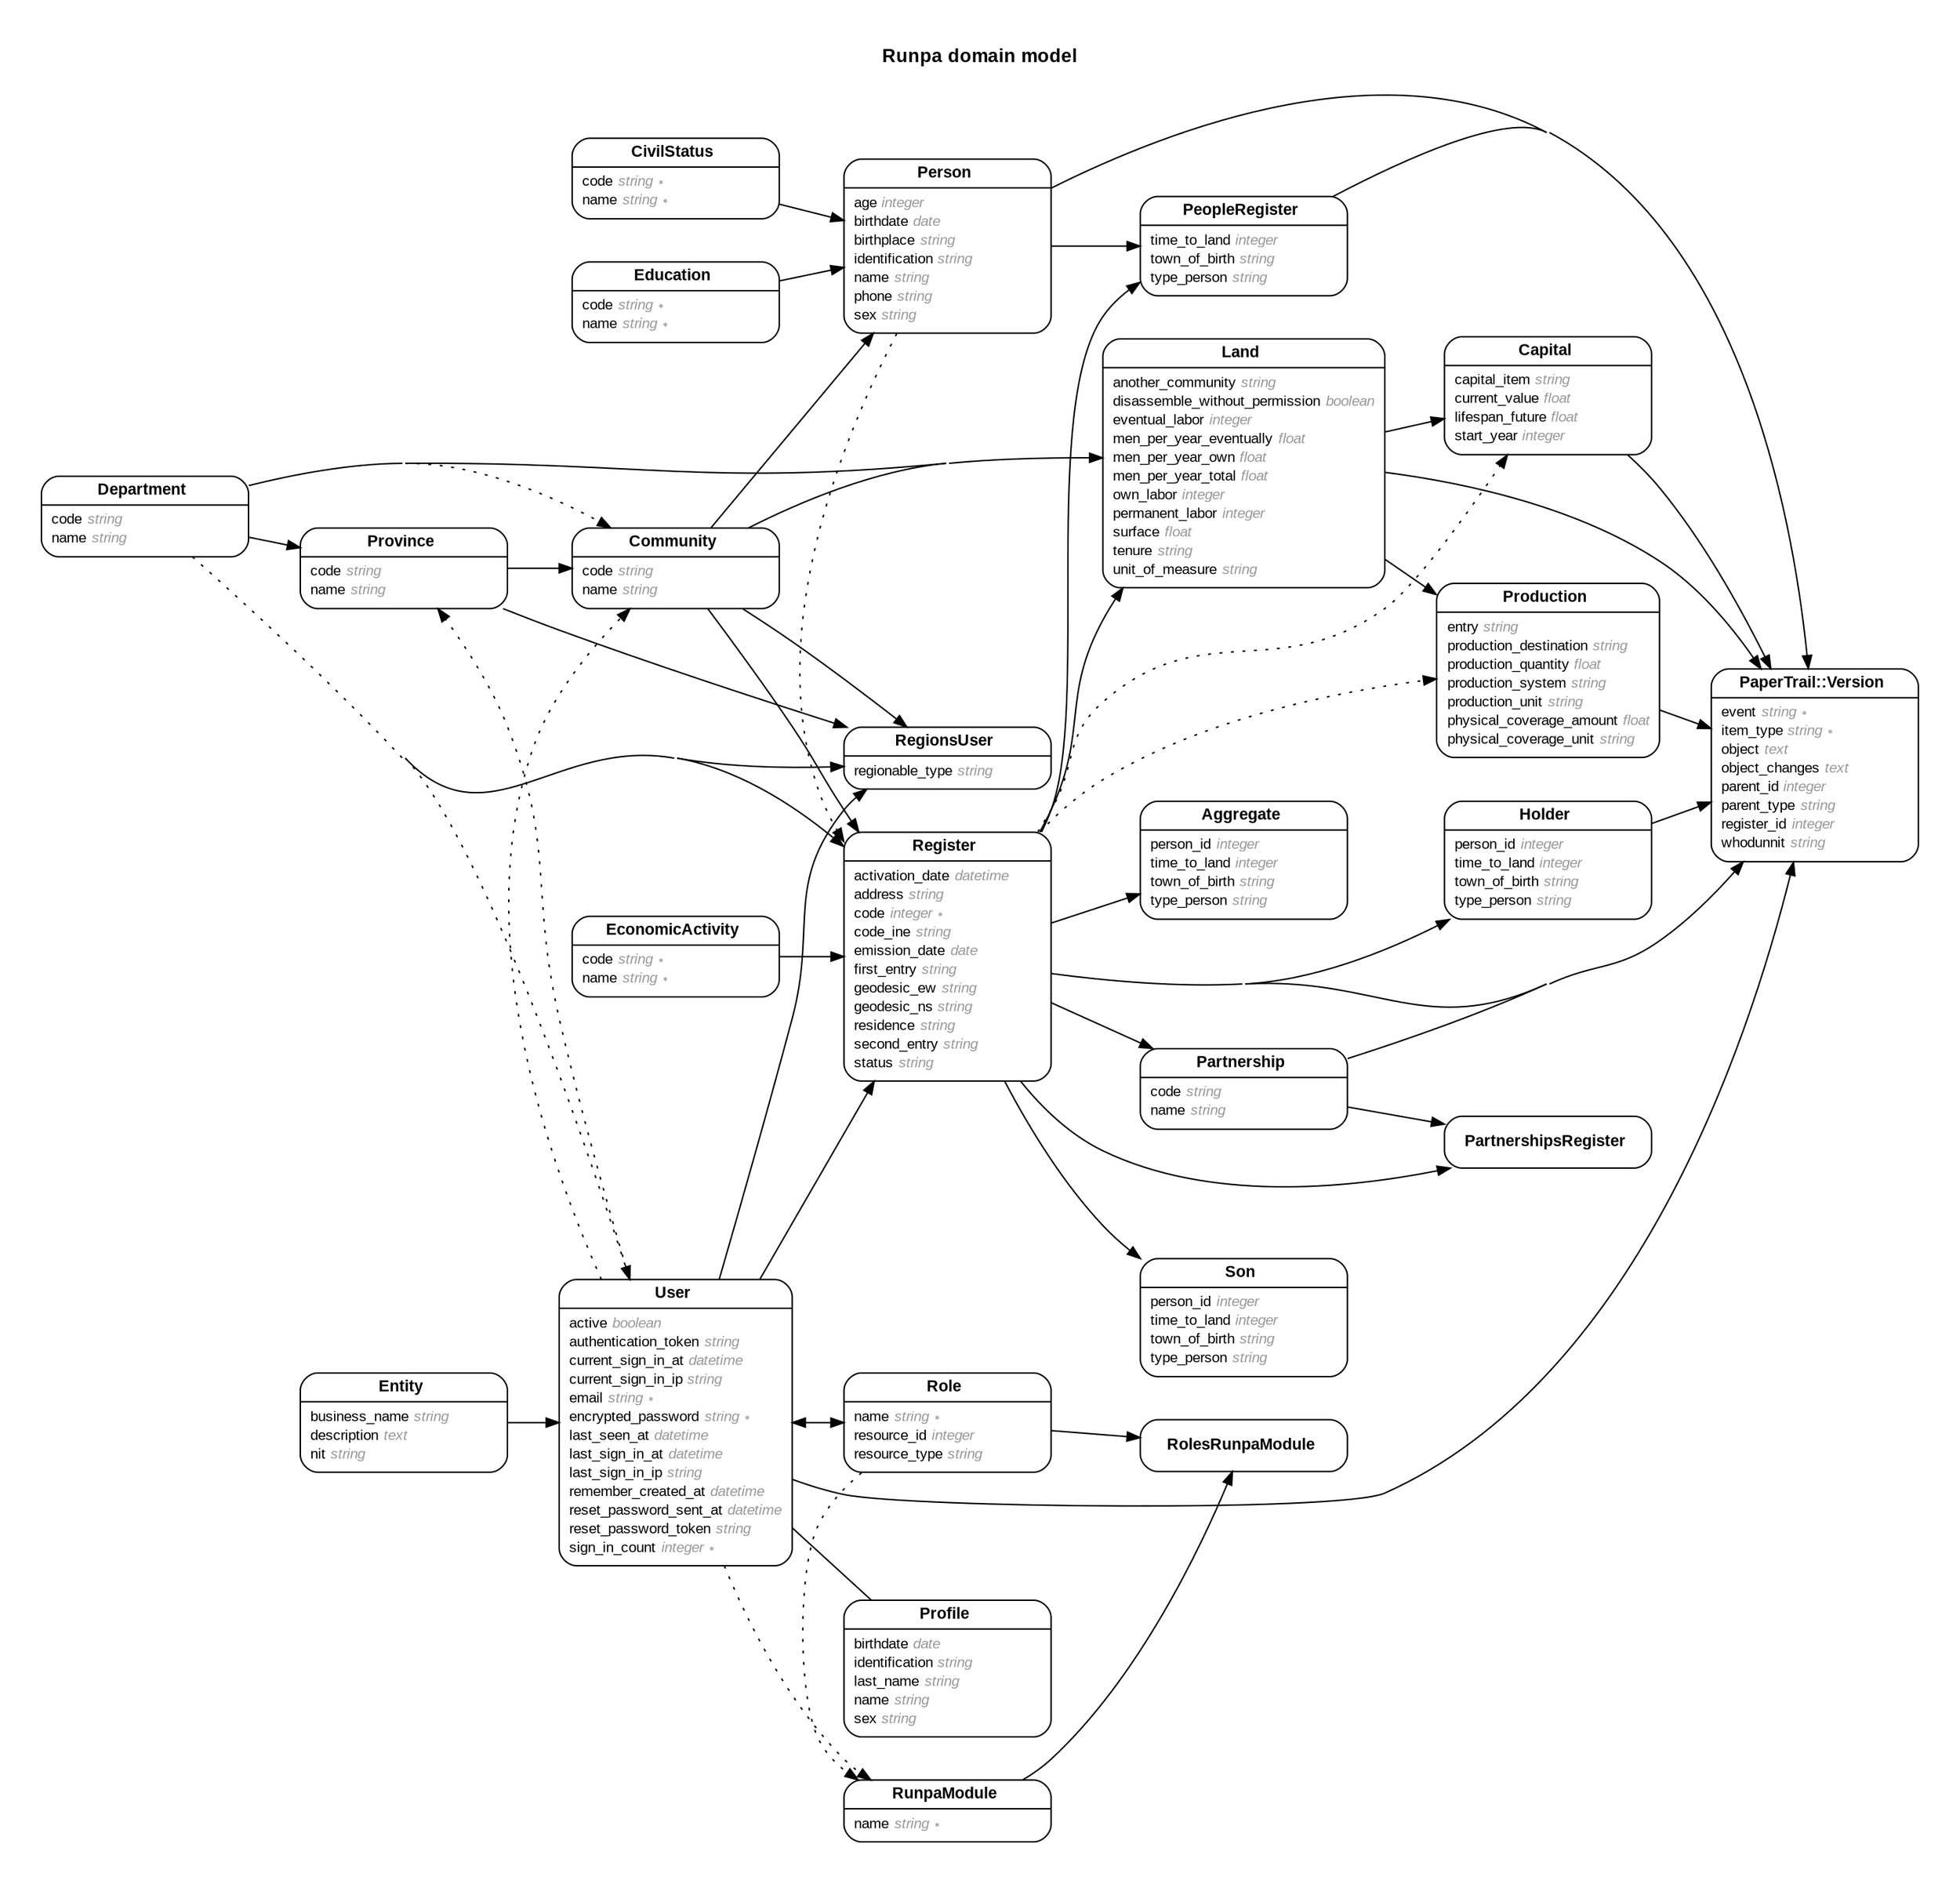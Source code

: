 digraph Runpa {
rankdir = "LR";
ranksep = "0.5";
nodesep = "0.4";
pad = "0.4,0.4";
margin = "0,0";
concentrate = "true";
labelloc = "t";
fontsize = "13";
fontname = "Arial Bold";
node[ shape  =  "Mrecord" , fontsize  =  "10" , fontname  =  "Arial" , margin  =  "0.07,0.05" , penwidth  =  "1.0"];
edge[ fontname  =  "Arial" , fontsize  =  "7" , dir  =  "both" , arrowsize  =  "0.9" , penwidth  =  "1.0" , labelangle  =  "32" , labeldistance  =  "1.8"];
label = "Runpa domain model\n\n";
m_Aggregate [label = <<table border="0" align="center" cellspacing="0.5" cellpadding="0" width="134">
  <tr><td align="center" valign="bottom" width="130"><font face="Arial Bold" point-size="11">Aggregate</font></td></tr>
</table>
|
<table border="0" align="left" cellspacing="2" cellpadding="0" width="134">
  <tr><td align="left" width="130" port="person_id">person_id <font face="Arial Italic" color="grey60">integer</font></td></tr>
  <tr><td align="left" width="130" port="time_to_land">time_to_land <font face="Arial Italic" color="grey60">integer</font></td></tr>
  <tr><td align="left" width="130" port="town_of_birth">town_of_birth <font face="Arial Italic" color="grey60">string</font></td></tr>
  <tr><td align="left" width="130" port="type_person">type_person <font face="Arial Italic" color="grey60">string</font></td></tr>
</table>
>];
m_Capital [label = <<table border="0" align="center" cellspacing="0.5" cellpadding="0" width="134">
  <tr><td align="center" valign="bottom" width="130"><font face="Arial Bold" point-size="11">Capital</font></td></tr>
</table>
|
<table border="0" align="left" cellspacing="2" cellpadding="0" width="134">
  <tr><td align="left" width="130" port="capital_item">capital_item <font face="Arial Italic" color="grey60">string</font></td></tr>
  <tr><td align="left" width="130" port="current_value">current_value <font face="Arial Italic" color="grey60">float</font></td></tr>
  <tr><td align="left" width="130" port="lifespan_future">lifespan_future <font face="Arial Italic" color="grey60">float</font></td></tr>
  <tr><td align="left" width="130" port="start_year">start_year <font face="Arial Italic" color="grey60">integer</font></td></tr>
</table>
>];
m_CivilStatus [label = <<table border="0" align="center" cellspacing="0.5" cellpadding="0" width="134">
  <tr><td align="center" valign="bottom" width="130"><font face="Arial Bold" point-size="11">CivilStatus</font></td></tr>
</table>
|
<table border="0" align="left" cellspacing="2" cellpadding="0" width="134">
  <tr><td align="left" width="130" port="code">code <font face="Arial Italic" color="grey60">string ∗</font></td></tr>
  <tr><td align="left" width="130" port="name">name <font face="Arial Italic" color="grey60">string ∗</font></td></tr>
</table>
>];
m_Community [label = <<table border="0" align="center" cellspacing="0.5" cellpadding="0" width="134">
  <tr><td align="center" valign="bottom" width="130"><font face="Arial Bold" point-size="11">Community</font></td></tr>
</table>
|
<table border="0" align="left" cellspacing="2" cellpadding="0" width="134">
  <tr><td align="left" width="130" port="code">code <font face="Arial Italic" color="grey60">string</font></td></tr>
  <tr><td align="left" width="130" port="name">name <font face="Arial Italic" color="grey60">string</font></td></tr>
</table>
>];
m_Department [label = <<table border="0" align="center" cellspacing="0.5" cellpadding="0" width="134">
  <tr><td align="center" valign="bottom" width="130"><font face="Arial Bold" point-size="11">Department</font></td></tr>
</table>
|
<table border="0" align="left" cellspacing="2" cellpadding="0" width="134">
  <tr><td align="left" width="130" port="code">code <font face="Arial Italic" color="grey60">string</font></td></tr>
  <tr><td align="left" width="130" port="name">name <font face="Arial Italic" color="grey60">string</font></td></tr>
</table>
>];
m_EconomicActivity [label = <<table border="0" align="center" cellspacing="0.5" cellpadding="0" width="134">
  <tr><td align="center" valign="bottom" width="130"><font face="Arial Bold" point-size="11">EconomicActivity</font></td></tr>
</table>
|
<table border="0" align="left" cellspacing="2" cellpadding="0" width="134">
  <tr><td align="left" width="130" port="code">code <font face="Arial Italic" color="grey60">string ∗</font></td></tr>
  <tr><td align="left" width="130" port="name">name <font face="Arial Italic" color="grey60">string ∗</font></td></tr>
</table>
>];
m_Education [label = <<table border="0" align="center" cellspacing="0.5" cellpadding="0" width="134">
  <tr><td align="center" valign="bottom" width="130"><font face="Arial Bold" point-size="11">Education</font></td></tr>
</table>
|
<table border="0" align="left" cellspacing="2" cellpadding="0" width="134">
  <tr><td align="left" width="130" port="code">code <font face="Arial Italic" color="grey60">string ∗</font></td></tr>
  <tr><td align="left" width="130" port="name">name <font face="Arial Italic" color="grey60">string ∗</font></td></tr>
</table>
>];
m_Entity [label = <<table border="0" align="center" cellspacing="0.5" cellpadding="0" width="134">
  <tr><td align="center" valign="bottom" width="130"><font face="Arial Bold" point-size="11">Entity</font></td></tr>
</table>
|
<table border="0" align="left" cellspacing="2" cellpadding="0" width="134">
  <tr><td align="left" width="130" port="business_name">business_name <font face="Arial Italic" color="grey60">string</font></td></tr>
  <tr><td align="left" width="130" port="description">description <font face="Arial Italic" color="grey60">text</font></td></tr>
  <tr><td align="left" width="130" port="nit">nit <font face="Arial Italic" color="grey60">string</font></td></tr>
</table>
>];
m_Holder [label = <<table border="0" align="center" cellspacing="0.5" cellpadding="0" width="134">
  <tr><td align="center" valign="bottom" width="130"><font face="Arial Bold" point-size="11">Holder</font></td></tr>
</table>
|
<table border="0" align="left" cellspacing="2" cellpadding="0" width="134">
  <tr><td align="left" width="130" port="person_id">person_id <font face="Arial Italic" color="grey60">integer</font></td></tr>
  <tr><td align="left" width="130" port="time_to_land">time_to_land <font face="Arial Italic" color="grey60">integer</font></td></tr>
  <tr><td align="left" width="130" port="town_of_birth">town_of_birth <font face="Arial Italic" color="grey60">string</font></td></tr>
  <tr><td align="left" width="130" port="type_person">type_person <font face="Arial Italic" color="grey60">string</font></td></tr>
</table>
>];
m_Land [label = <<table border="0" align="center" cellspacing="0.5" cellpadding="0" width="134">
  <tr><td align="center" valign="bottom" width="130"><font face="Arial Bold" point-size="11">Land</font></td></tr>
</table>
|
<table border="0" align="left" cellspacing="2" cellpadding="0" width="134">
  <tr><td align="left" width="130" port="another_community">another_community <font face="Arial Italic" color="grey60">string</font></td></tr>
  <tr><td align="left" width="130" port="disassemble_without_permission">disassemble_without_permission <font face="Arial Italic" color="grey60">boolean</font></td></tr>
  <tr><td align="left" width="130" port="eventual_labor">eventual_labor <font face="Arial Italic" color="grey60">integer</font></td></tr>
  <tr><td align="left" width="130" port="men_per_year_eventually">men_per_year_eventually <font face="Arial Italic" color="grey60">float</font></td></tr>
  <tr><td align="left" width="130" port="men_per_year_own">men_per_year_own <font face="Arial Italic" color="grey60">float</font></td></tr>
  <tr><td align="left" width="130" port="men_per_year_total">men_per_year_total <font face="Arial Italic" color="grey60">float</font></td></tr>
  <tr><td align="left" width="130" port="own_labor">own_labor <font face="Arial Italic" color="grey60">integer</font></td></tr>
  <tr><td align="left" width="130" port="permanent_labor">permanent_labor <font face="Arial Italic" color="grey60">integer</font></td></tr>
  <tr><td align="left" width="130" port="surface">surface <font face="Arial Italic" color="grey60">float</font></td></tr>
  <tr><td align="left" width="130" port="tenure">tenure <font face="Arial Italic" color="grey60">string</font></td></tr>
  <tr><td align="left" width="130" port="unit_of_measure">unit_of_measure <font face="Arial Italic" color="grey60">string</font></td></tr>
</table>
>];
"m_PaperTrail::Version" [label = <<table border="0" align="center" cellspacing="0.5" cellpadding="0" width="134">
  <tr><td align="center" valign="bottom" width="130"><font face="Arial Bold" point-size="11">PaperTrail::Version</font></td></tr>
</table>
|
<table border="0" align="left" cellspacing="2" cellpadding="0" width="134">
  <tr><td align="left" width="130" port="event">event <font face="Arial Italic" color="grey60">string ∗</font></td></tr>
  <tr><td align="left" width="130" port="item_type">item_type <font face="Arial Italic" color="grey60">string ∗</font></td></tr>
  <tr><td align="left" width="130" port="object">object <font face="Arial Italic" color="grey60">text</font></td></tr>
  <tr><td align="left" width="130" port="object_changes">object_changes <font face="Arial Italic" color="grey60">text</font></td></tr>
  <tr><td align="left" width="130" port="parent_id">parent_id <font face="Arial Italic" color="grey60">integer</font></td></tr>
  <tr><td align="left" width="130" port="parent_type">parent_type <font face="Arial Italic" color="grey60">string</font></td></tr>
  <tr><td align="left" width="130" port="register_id">register_id <font face="Arial Italic" color="grey60">integer</font></td></tr>
  <tr><td align="left" width="130" port="whodunnit">whodunnit <font face="Arial Italic" color="grey60">string</font></td></tr>
</table>
>];
m_Partnership [label = <<table border="0" align="center" cellspacing="0.5" cellpadding="0" width="134">
  <tr><td align="center" valign="bottom" width="130"><font face="Arial Bold" point-size="11">Partnership</font></td></tr>
</table>
|
<table border="0" align="left" cellspacing="2" cellpadding="0" width="134">
  <tr><td align="left" width="130" port="code">code <font face="Arial Italic" color="grey60">string</font></td></tr>
  <tr><td align="left" width="130" port="name">name <font face="Arial Italic" color="grey60">string</font></td></tr>
</table>
>];
m_PartnershipsRegister [label = <<table border="0" align="center" cellspacing="0.5" cellpadding="0" width="134">
  <tr><td align="center" valign="bottom" width="130"><font face="Arial Bold" point-size="11">PartnershipsRegister</font></td></tr>
</table>
>];
m_PeopleRegister [label = <<table border="0" align="center" cellspacing="0.5" cellpadding="0" width="134">
  <tr><td align="center" valign="bottom" width="130"><font face="Arial Bold" point-size="11">PeopleRegister</font></td></tr>
</table>
|
<table border="0" align="left" cellspacing="2" cellpadding="0" width="134">
  <tr><td align="left" width="130" port="time_to_land">time_to_land <font face="Arial Italic" color="grey60">integer</font></td></tr>
  <tr><td align="left" width="130" port="town_of_birth">town_of_birth <font face="Arial Italic" color="grey60">string</font></td></tr>
  <tr><td align="left" width="130" port="type_person">type_person <font face="Arial Italic" color="grey60">string</font></td></tr>
</table>
>];
m_Person [label = <<table border="0" align="center" cellspacing="0.5" cellpadding="0" width="134">
  <tr><td align="center" valign="bottom" width="130"><font face="Arial Bold" point-size="11">Person</font></td></tr>
</table>
|
<table border="0" align="left" cellspacing="2" cellpadding="0" width="134">
  <tr><td align="left" width="130" port="age">age <font face="Arial Italic" color="grey60">integer</font></td></tr>
  <tr><td align="left" width="130" port="birthdate">birthdate <font face="Arial Italic" color="grey60">date</font></td></tr>
  <tr><td align="left" width="130" port="birthplace">birthplace <font face="Arial Italic" color="grey60">string</font></td></tr>
  <tr><td align="left" width="130" port="identification">identification <font face="Arial Italic" color="grey60">string</font></td></tr>
  <tr><td align="left" width="130" port="name">name <font face="Arial Italic" color="grey60">string</font></td></tr>
  <tr><td align="left" width="130" port="phone">phone <font face="Arial Italic" color="grey60">string</font></td></tr>
  <tr><td align="left" width="130" port="sex">sex <font face="Arial Italic" color="grey60">string</font></td></tr>
</table>
>];
m_Production [label = <<table border="0" align="center" cellspacing="0.5" cellpadding="0" width="134">
  <tr><td align="center" valign="bottom" width="130"><font face="Arial Bold" point-size="11">Production</font></td></tr>
</table>
|
<table border="0" align="left" cellspacing="2" cellpadding="0" width="134">
  <tr><td align="left" width="130" port="entry">entry <font face="Arial Italic" color="grey60">string</font></td></tr>
  <tr><td align="left" width="130" port="production_destination">production_destination <font face="Arial Italic" color="grey60">string</font></td></tr>
  <tr><td align="left" width="130" port="production_quantity">production_quantity <font face="Arial Italic" color="grey60">float</font></td></tr>
  <tr><td align="left" width="130" port="production_system">production_system <font face="Arial Italic" color="grey60">string</font></td></tr>
  <tr><td align="left" width="130" port="production_unit">production_unit <font face="Arial Italic" color="grey60">string</font></td></tr>
  <tr><td align="left" width="130" port="physical_coverage_amount">physical_coverage_amount <font face="Arial Italic" color="grey60">float</font></td></tr>
  <tr><td align="left" width="130" port="physical_coverage_unit">physical_coverage_unit <font face="Arial Italic" color="grey60">string</font></td></tr>
</table>
>];
m_Profile [label = <<table border="0" align="center" cellspacing="0.5" cellpadding="0" width="134">
  <tr><td align="center" valign="bottom" width="130"><font face="Arial Bold" point-size="11">Profile</font></td></tr>
</table>
|
<table border="0" align="left" cellspacing="2" cellpadding="0" width="134">
  <tr><td align="left" width="130" port="birthdate">birthdate <font face="Arial Italic" color="grey60">date</font></td></tr>
  <tr><td align="left" width="130" port="identification">identification <font face="Arial Italic" color="grey60">string</font></td></tr>
  <tr><td align="left" width="130" port="last_name">last_name <font face="Arial Italic" color="grey60">string</font></td></tr>
  <tr><td align="left" width="130" port="name">name <font face="Arial Italic" color="grey60">string</font></td></tr>
  <tr><td align="left" width="130" port="sex">sex <font face="Arial Italic" color="grey60">string</font></td></tr>
</table>
>];
m_Province [label = <<table border="0" align="center" cellspacing="0.5" cellpadding="0" width="134">
  <tr><td align="center" valign="bottom" width="130"><font face="Arial Bold" point-size="11">Province</font></td></tr>
</table>
|
<table border="0" align="left" cellspacing="2" cellpadding="0" width="134">
  <tr><td align="left" width="130" port="code">code <font face="Arial Italic" color="grey60">string</font></td></tr>
  <tr><td align="left" width="130" port="name">name <font face="Arial Italic" color="grey60">string</font></td></tr>
</table>
>];
m_RegionsUser [label = <<table border="0" align="center" cellspacing="0.5" cellpadding="0" width="134">
  <tr><td align="center" valign="bottom" width="130"><font face="Arial Bold" point-size="11">RegionsUser</font></td></tr>
</table>
|
<table border="0" align="left" cellspacing="2" cellpadding="0" width="134">
  <tr><td align="left" width="130" port="regionable_type">regionable_type <font face="Arial Italic" color="grey60">string</font></td></tr>
</table>
>];
m_Register [label = <<table border="0" align="center" cellspacing="0.5" cellpadding="0" width="134">
  <tr><td align="center" valign="bottom" width="130"><font face="Arial Bold" point-size="11">Register</font></td></tr>
</table>
|
<table border="0" align="left" cellspacing="2" cellpadding="0" width="134">
  <tr><td align="left" width="130" port="activation_date">activation_date <font face="Arial Italic" color="grey60">datetime</font></td></tr>
  <tr><td align="left" width="130" port="address">address <font face="Arial Italic" color="grey60">string</font></td></tr>
  <tr><td align="left" width="130" port="code">code <font face="Arial Italic" color="grey60">integer ∗</font></td></tr>
  <tr><td align="left" width="130" port="code_ine">code_ine <font face="Arial Italic" color="grey60">string</font></td></tr>
  <tr><td align="left" width="130" port="emission_date">emission_date <font face="Arial Italic" color="grey60">date</font></td></tr>
  <tr><td align="left" width="130" port="first_entry">first_entry <font face="Arial Italic" color="grey60">string</font></td></tr>
  <tr><td align="left" width="130" port="geodesic_ew">geodesic_ew <font face="Arial Italic" color="grey60">string</font></td></tr>
  <tr><td align="left" width="130" port="geodesic_ns">geodesic_ns <font face="Arial Italic" color="grey60">string</font></td></tr>
  <tr><td align="left" width="130" port="residence">residence <font face="Arial Italic" color="grey60">string</font></td></tr>
  <tr><td align="left" width="130" port="second_entry">second_entry <font face="Arial Italic" color="grey60">string</font></td></tr>
  <tr><td align="left" width="130" port="status">status <font face="Arial Italic" color="grey60">string</font></td></tr>
</table>
>];
m_Role [label = <<table border="0" align="center" cellspacing="0.5" cellpadding="0" width="134">
  <tr><td align="center" valign="bottom" width="130"><font face="Arial Bold" point-size="11">Role</font></td></tr>
</table>
|
<table border="0" align="left" cellspacing="2" cellpadding="0" width="134">
  <tr><td align="left" width="130" port="name">name <font face="Arial Italic" color="grey60">string ∗</font></td></tr>
  <tr><td align="left" width="130" port="resource_id">resource_id <font face="Arial Italic" color="grey60">integer</font></td></tr>
  <tr><td align="left" width="130" port="resource_type">resource_type <font face="Arial Italic" color="grey60">string</font></td></tr>
</table>
>];
m_RolesRunpaModule [label = <<table border="0" align="center" cellspacing="0.5" cellpadding="0" width="134">
  <tr><td align="center" valign="bottom" width="130"><font face="Arial Bold" point-size="11">RolesRunpaModule</font></td></tr>
</table>
>];
m_RunpaModule [label = <<table border="0" align="center" cellspacing="0.5" cellpadding="0" width="134">
  <tr><td align="center" valign="bottom" width="130"><font face="Arial Bold" point-size="11">RunpaModule</font></td></tr>
</table>
|
<table border="0" align="left" cellspacing="2" cellpadding="0" width="134">
  <tr><td align="left" width="130" port="name">name <font face="Arial Italic" color="grey60">string ∗</font></td></tr>
</table>
>];
m_Son [label = <<table border="0" align="center" cellspacing="0.5" cellpadding="0" width="134">
  <tr><td align="center" valign="bottom" width="130"><font face="Arial Bold" point-size="11">Son</font></td></tr>
</table>
|
<table border="0" align="left" cellspacing="2" cellpadding="0" width="134">
  <tr><td align="left" width="130" port="person_id">person_id <font face="Arial Italic" color="grey60">integer</font></td></tr>
  <tr><td align="left" width="130" port="time_to_land">time_to_land <font face="Arial Italic" color="grey60">integer</font></td></tr>
  <tr><td align="left" width="130" port="town_of_birth">town_of_birth <font face="Arial Italic" color="grey60">string</font></td></tr>
  <tr><td align="left" width="130" port="type_person">type_person <font face="Arial Italic" color="grey60">string</font></td></tr>
</table>
>];
m_User [label = <<table border="0" align="center" cellspacing="0.5" cellpadding="0" width="134">
  <tr><td align="center" valign="bottom" width="130"><font face="Arial Bold" point-size="11">User</font></td></tr>
</table>
|
<table border="0" align="left" cellspacing="2" cellpadding="0" width="134">
  <tr><td align="left" width="130" port="active">active <font face="Arial Italic" color="grey60">boolean</font></td></tr>
  <tr><td align="left" width="130" port="authentication_token">authentication_token <font face="Arial Italic" color="grey60">string</font></td></tr>
  <tr><td align="left" width="130" port="current_sign_in_at">current_sign_in_at <font face="Arial Italic" color="grey60">datetime</font></td></tr>
  <tr><td align="left" width="130" port="current_sign_in_ip">current_sign_in_ip <font face="Arial Italic" color="grey60">string</font></td></tr>
  <tr><td align="left" width="130" port="email">email <font face="Arial Italic" color="grey60">string ∗</font></td></tr>
  <tr><td align="left" width="130" port="encrypted_password">encrypted_password <font face="Arial Italic" color="grey60">string ∗</font></td></tr>
  <tr><td align="left" width="130" port="last_seen_at">last_seen_at <font face="Arial Italic" color="grey60">datetime</font></td></tr>
  <tr><td align="left" width="130" port="last_sign_in_at">last_sign_in_at <font face="Arial Italic" color="grey60">datetime</font></td></tr>
  <tr><td align="left" width="130" port="last_sign_in_ip">last_sign_in_ip <font face="Arial Italic" color="grey60">string</font></td></tr>
  <tr><td align="left" width="130" port="remember_created_at">remember_created_at <font face="Arial Italic" color="grey60">datetime</font></td></tr>
  <tr><td align="left" width="130" port="reset_password_sent_at">reset_password_sent_at <font face="Arial Italic" color="grey60">datetime</font></td></tr>
  <tr><td align="left" width="130" port="reset_password_token">reset_password_token <font face="Arial Italic" color="grey60">string</font></td></tr>
  <tr><td align="left" width="130" port="sign_in_count">sign_in_count <font face="Arial Italic" color="grey60">integer ∗</font></td></tr>
</table>
>];
  m_Capital -> "m_PaperTrail::Version" [arrowhead = "normal", arrowtail = "none", weight = "1"];
  m_Holder -> "m_PaperTrail::Version" [arrowhead = "normal", arrowtail = "none", weight = "1"];
  m_Land -> "m_PaperTrail::Version" [arrowhead = "normal", arrowtail = "none", weight = "1"];
  m_Partnership -> "m_PaperTrail::Version" [arrowhead = "normal", arrowtail = "none", weight = "1"];
  m_PeopleRegister -> "m_PaperTrail::Version" [arrowhead = "normal", arrowtail = "none", weight = "1"];
  m_Person -> "m_PaperTrail::Version" [arrowhead = "normal", arrowtail = "none", weight = "1"];
  m_Production -> "m_PaperTrail::Version" [arrowhead = "normal", arrowtail = "none", weight = "1"];
  m_Register -> "m_PaperTrail::Version" [arrowhead = "normal", arrowtail = "none", weight = "1"];
  m_User -> "m_PaperTrail::Version" [arrowhead = "normal", arrowtail = "none", weight = "2"];
  m_Province -> m_Community [arrowhead = "normal", arrowtail = "none", weight = "2"];
  m_Community -> m_RegionsUser [arrowhead = "normal", arrowtail = "none", weight = "1"];
  m_Department -> m_RegionsUser [arrowhead = "normal", arrowtail = "none", weight = "1"];
  m_Province -> m_RegionsUser [arrowhead = "normal", arrowtail = "none", weight = "1"];
  m_Community -> m_Person [arrowhead = "normal", arrowtail = "none", weight = "2"];
  m_Community -> m_Register [arrowhead = "normal", arrowtail = "none", weight = "2"];
  m_Community -> m_Land [arrowhead = "normal", arrowtail = "none", weight = "2"];
  m_Education -> m_Person [arrowhead = "normal", arrowtail = "none", weight = "1"];
  m_CivilStatus -> m_Person [arrowhead = "normal", arrowtail = "none", weight = "1"];
  m_Person -> m_PeopleRegister [arrowhead = "normal", arrowtail = "none", weight = "5"];
  m_Person -> m_Register [style = "dotted", arrowhead = "normal", arrowtail = "none", weight = "2", constraint = "false"];
  m_EconomicActivity -> m_Register [arrowhead = "normal", arrowtail = "none", weight = "1"];
  m_Department -> m_Register [arrowhead = "normal", arrowtail = "none", weight = "2"];
  m_Community -> m_Register [arrowhead = "normal", arrowtail = "none", weight = "1"];
  m_Department -> m_Register [arrowhead = "normal", arrowtail = "none", weight = "1"];
  m_User -> m_Register [arrowhead = "normal", arrowtail = "none", weight = "2"];
  m_Register -> m_Aggregate [arrowhead = "normal", arrowtail = "none", weight = "1"];
  m_Register -> m_Capital [style = "dotted", arrowhead = "normal", arrowtail = "none", weight = "1", constraint = "false"];
  m_Register -> m_Holder [arrowhead = "normal", arrowtail = "none", weight = "1"];
  m_Register -> m_Land [arrowhead = "normal", arrowtail = "none", weight = "2"];
  m_Register -> m_Son [arrowhead = "normal", arrowtail = "none", weight = "1"];
  m_Register -> m_PeopleRegister [arrowhead = "normal", arrowtail = "none", weight = "5"];
  m_Register -> m_Production [style = "dotted", arrowhead = "normal", arrowtail = "none", weight = "1", constraint = "false"];
  m_Register -> m_Partnership [arrowhead = "normal", arrowtail = "none", weight = "2"];
  m_Department -> m_Province [arrowhead = "normal", arrowtail = "none", weight = "2"];
  m_Department -> m_Community [style = "dotted", arrowhead = "normal", arrowtail = "none", weight = "1", constraint = "false"];
  m_Department -> m_User [style = "dotted", arrowhead = "normal", arrowtail = "none", weight = "2", constraint = "false"];
  m_Department -> m_Land [arrowhead = "normal", arrowtail = "none", weight = "2"];
  m_Entity -> m_User [arrowhead = "normal", arrowtail = "none", weight = "2"];
  m_Role -> m_User [arrowhead = "normal", arrowtail = "normal", weight = "1"];
  m_Role -> m_RolesRunpaModule [arrowhead = "normal", arrowtail = "none", weight = "2"];
  m_Role -> m_RunpaModule [style = "dotted", arrowhead = "normal", arrowtail = "none", weight = "2", constraint = "false"];
  m_User -> m_Role [arrowhead = "normal", arrowtail = "normal", weight = "1"];
  m_User -> m_Profile [arrowhead = "none", arrowtail = "none", weight = "2"];
  m_User -> m_RunpaModule [style = "dotted", arrowhead = "normal", arrowtail = "none", weight = "2", constraint = "false"];
  m_User -> m_RegionsUser [arrowhead = "normal", arrowtail = "none", weight = "2"];
  m_User -> m_Province [style = "dotted", arrowhead = "normal", arrowtail = "none", weight = "1", constraint = "false"];
  m_User -> m_Community [style = "dotted", arrowhead = "normal", arrowtail = "none", weight = "1", constraint = "false"];
  m_Land -> m_Capital [arrowhead = "normal", arrowtail = "none", weight = "2"];
  m_Capital -> m_Register [style = "dotted", arrowhead = "none", arrowtail = "none", weight = "1", constraint = "false"];
  m_Land -> m_Production [arrowhead = "normal", arrowtail = "none", weight = "2"];
  m_Register -> m_PartnershipsRegister [arrowhead = "normal", arrowtail = "none", weight = "1"];
  m_Partnership -> m_PartnershipsRegister [arrowhead = "normal", arrowtail = "none", weight = "1"];
  m_Production -> m_Register [style = "dotted", arrowhead = "none", arrowtail = "none", weight = "1", constraint = "false"];
  m_RunpaModule -> m_RolesRunpaModule [arrowhead = "normal", arrowtail = "none", weight = "2"];
}
